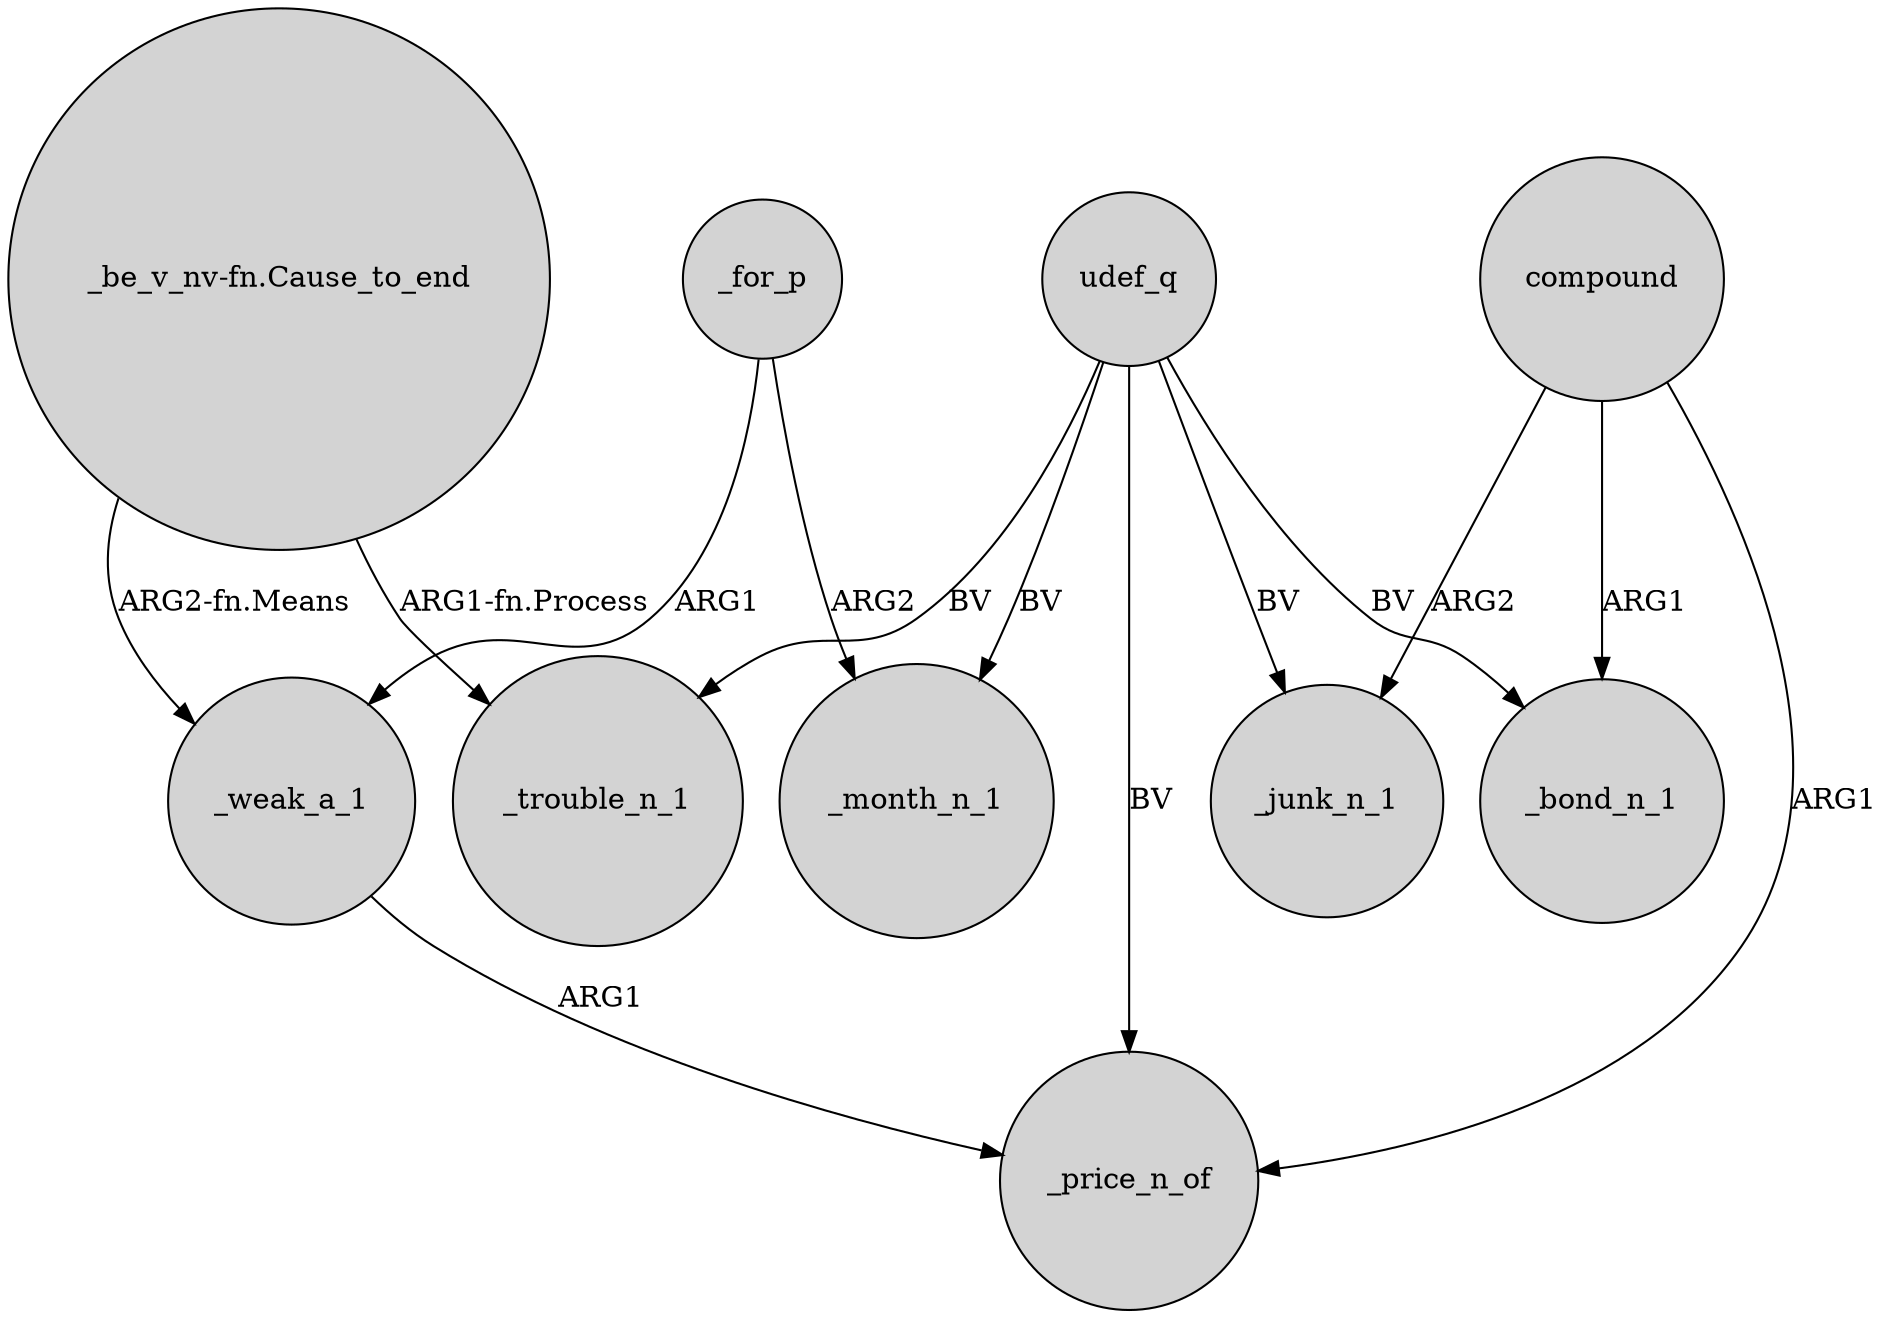 digraph {
	node [shape=circle style=filled]
	udef_q -> _month_n_1 [label=BV]
	udef_q -> _junk_n_1 [label=BV]
	udef_q -> _trouble_n_1 [label=BV]
	compound -> _junk_n_1 [label=ARG2]
	_weak_a_1 -> _price_n_of [label=ARG1]
	udef_q -> _bond_n_1 [label=BV]
	"_be_v_nv-fn.Cause_to_end" -> _weak_a_1 [label="ARG2-fn.Means"]
	"_be_v_nv-fn.Cause_to_end" -> _trouble_n_1 [label="ARG1-fn.Process"]
	compound -> _price_n_of [label=ARG1]
	udef_q -> _price_n_of [label=BV]
	_for_p -> _month_n_1 [label=ARG2]
	compound -> _bond_n_1 [label=ARG1]
	_for_p -> _weak_a_1 [label=ARG1]
}
